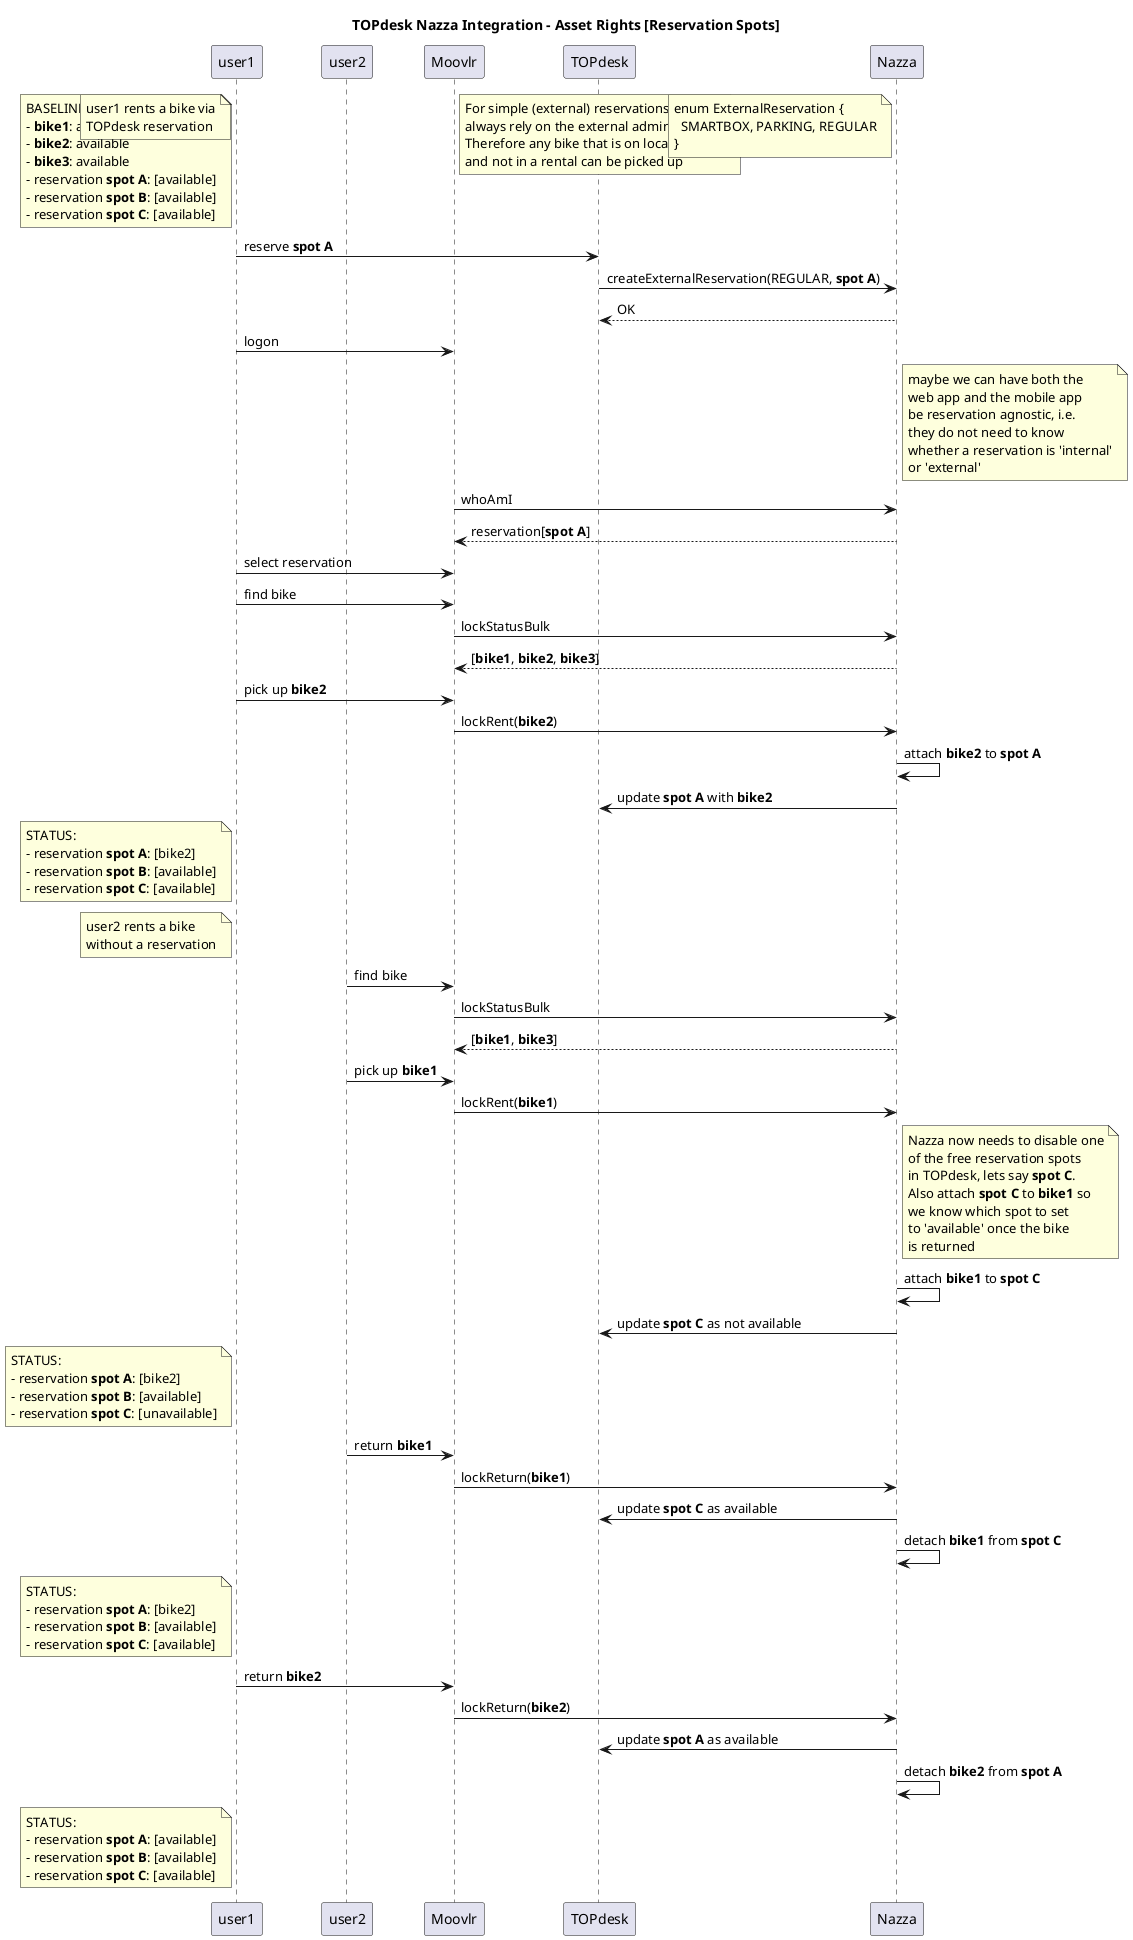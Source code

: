 {
  "sha1": "d5rvhxfgkdd6vauuv4vyrurfgc6sclh",
  "insertion": {
    "when": "2024-06-01T09:03:02.542Z",
    "user": "plantuml@gmail.com"
  }
}
@startuml
 title TOPdesk Nazza Integration - Asset Rights [Reservation Spots]

 participant user1
 participant user2
 participant "Moovlr" as app
 participant "TOPdesk" as topdesk
 participant "Nazza" as nazza

note left of user1
 BASELINE STATUS:
 - **bike1**: available
 - **bike2**: available
 - **bike3**: available
 - reservation **spot A**: [available]
 - reservation **spot B**: [available]
 - reservation **spot C**: [available]
end note

/ note left of user1
  user1 rents a bike via
  TOPdesk reservation
end note

/ note over topdesk
  For simple (external) reservations we
  always rely on the external administration.
  Therefore any bike that is on location
  and not in a rental can be picked up
end note


/ note left of nazza
  enum ExternalReservation {
    SMARTBOX, PARKING, REGULAR
  }
end note

user1 -> topdesk: reserve **spot A**

topdesk -> nazza: createExternalReservation(REGULAR, **spot A**)
nazza --> topdesk:OK

user1 -> app:logon

note right of nazza
  maybe we can have both the
  web app and the mobile app
  be reservation agnostic, i.e.
  they do not need to know
  whether a reservation is 'internal'
  or 'external'
end note

app -> nazza: whoAmI
nazza --> app: reservation[**spot A**]
user1 -> app: select reservation
user1 -> app: find bike
app -> nazza: lockStatusBulk
nazza --> app: [**bike1**, **bike2**, **bike3**]
user1 -> app: pick up **bike2**
app -> nazza: lockRent(**bike2**)
nazza -> nazza: attach **bike2** to **spot A**
nazza -> topdesk: update **spot A** with **bike2**

note left of user1
 STATUS:
 - reservation **spot A**: [bike2]
 - reservation **spot B**: [available]
 - reservation **spot C**: [available]
end note

note left of user1
  user2 rents a bike
  without a reservation
end note

user2 -> app: find bike
app -> nazza: lockStatusBulk
nazza --> app: [**bike1**, **bike3**]
user2 -> app: pick up **bike1**
app -> nazza: lockRent(**bike1**)

note right of nazza
  Nazza now needs to disable one
  of the free reservation spots
  in TOPdesk, lets say **spot C**.
  Also attach **spot C** to **bike1** so 
  we know which spot to set 
  to 'available' once the bike
  is returned
end note
nazza -> nazza: attach **bike1** to **spot C**
nazza -> topdesk: update **spot C** as not available

note left of user1
 STATUS:
 - reservation **spot A**: [bike2]
 - reservation **spot B**: [available]
 - reservation **spot C**: [unavailable]
end note

user2 -> app: return **bike1**
app -> nazza: lockReturn(**bike1**)
nazza -> topdesk: update **spot C** as available
nazza -> nazza: detach **bike1** from **spot C**

note left of user1
 STATUS:
 - reservation **spot A**: [bike2]
 - reservation **spot B**: [available]
 - reservation **spot C**: [available]
end note

user1 -> app: return **bike2**
app -> nazza: lockReturn(**bike2**)
nazza -> topdesk: update **spot A** as available
nazza -> nazza: detach **bike2** from **spot A**

note left of user1
 STATUS:
 - reservation **spot A**: [available]
 - reservation **spot B**: [available]
 - reservation **spot C**: [available]
end note
@enduml

